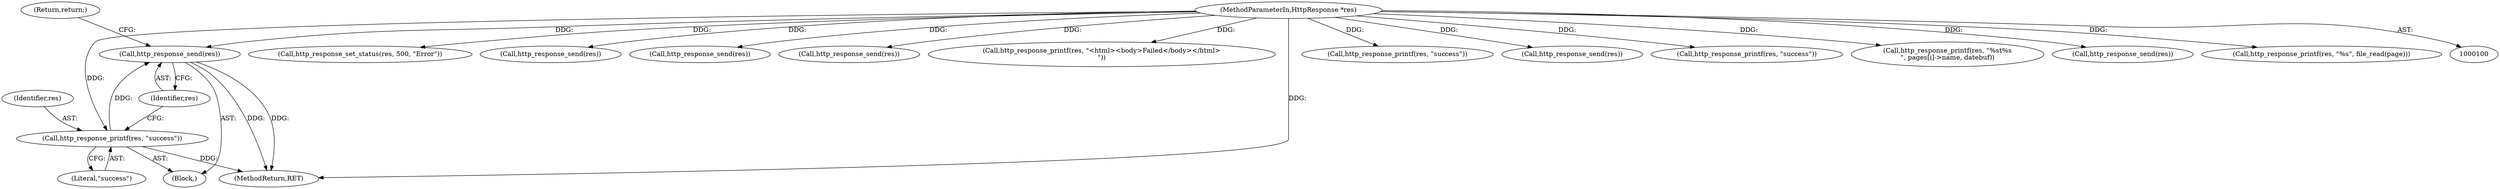 digraph "0_didiwiki_5e5c796617e1712905dc5462b94bd5e6c08d15ea_0@API" {
"1000197" [label="(Call,http_response_send(res))"];
"1000194" [label="(Call,http_response_printf(res, \"success\"))"];
"1000102" [label="(MethodParameterIn,HttpResponse *res)"];
"1000357" [label="(Call,http_response_set_status(res, 500, \"Error\"))"];
"1000367" [label="(MethodReturn,RET)"];
"1000274" [label="(Call,http_response_send(res))"];
"1000195" [label="(Identifier,res)"];
"1000198" [label="(Identifier,res)"];
"1000197" [label="(Call,http_response_send(res))"];
"1000152" [label="(Call,http_response_send(res))"];
"1000354" [label="(Call,http_response_send(res))"];
"1000196" [label="(Literal,\"success\")"];
"1000194" [label="(Call,http_response_printf(res, \"success\"))"];
"1000361" [label="(Call,http_response_printf(res, \"<html><body>Failed</body></html>\n\"))"];
"1000271" [label="(Call,http_response_printf(res, \"success\"))"];
"1000364" [label="(Call,http_response_send(res))"];
"1000190" [label="(Block,)"];
"1000232" [label="(Call,http_response_printf(res, \"success\"))"];
"1000345" [label="(Call,http_response_printf(res, \"%s\t%s\n\", pages[i]->name, datebuf))"];
"1000102" [label="(MethodParameterIn,HttpResponse *res)"];
"1000235" [label="(Call,http_response_send(res))"];
"1000199" [label="(Return,return;)"];
"1000147" [label="(Call,http_response_printf(res, \"%s\", file_read(page)))"];
"1000197" -> "1000190"  [label="AST: "];
"1000197" -> "1000198"  [label="CFG: "];
"1000198" -> "1000197"  [label="AST: "];
"1000199" -> "1000197"  [label="CFG: "];
"1000197" -> "1000367"  [label="DDG: "];
"1000197" -> "1000367"  [label="DDG: "];
"1000194" -> "1000197"  [label="DDG: "];
"1000102" -> "1000197"  [label="DDG: "];
"1000194" -> "1000190"  [label="AST: "];
"1000194" -> "1000196"  [label="CFG: "];
"1000195" -> "1000194"  [label="AST: "];
"1000196" -> "1000194"  [label="AST: "];
"1000198" -> "1000194"  [label="CFG: "];
"1000194" -> "1000367"  [label="DDG: "];
"1000102" -> "1000194"  [label="DDG: "];
"1000102" -> "1000100"  [label="AST: "];
"1000102" -> "1000367"  [label="DDG: "];
"1000102" -> "1000147"  [label="DDG: "];
"1000102" -> "1000152"  [label="DDG: "];
"1000102" -> "1000232"  [label="DDG: "];
"1000102" -> "1000235"  [label="DDG: "];
"1000102" -> "1000271"  [label="DDG: "];
"1000102" -> "1000274"  [label="DDG: "];
"1000102" -> "1000345"  [label="DDG: "];
"1000102" -> "1000354"  [label="DDG: "];
"1000102" -> "1000357"  [label="DDG: "];
"1000102" -> "1000361"  [label="DDG: "];
"1000102" -> "1000364"  [label="DDG: "];
}
